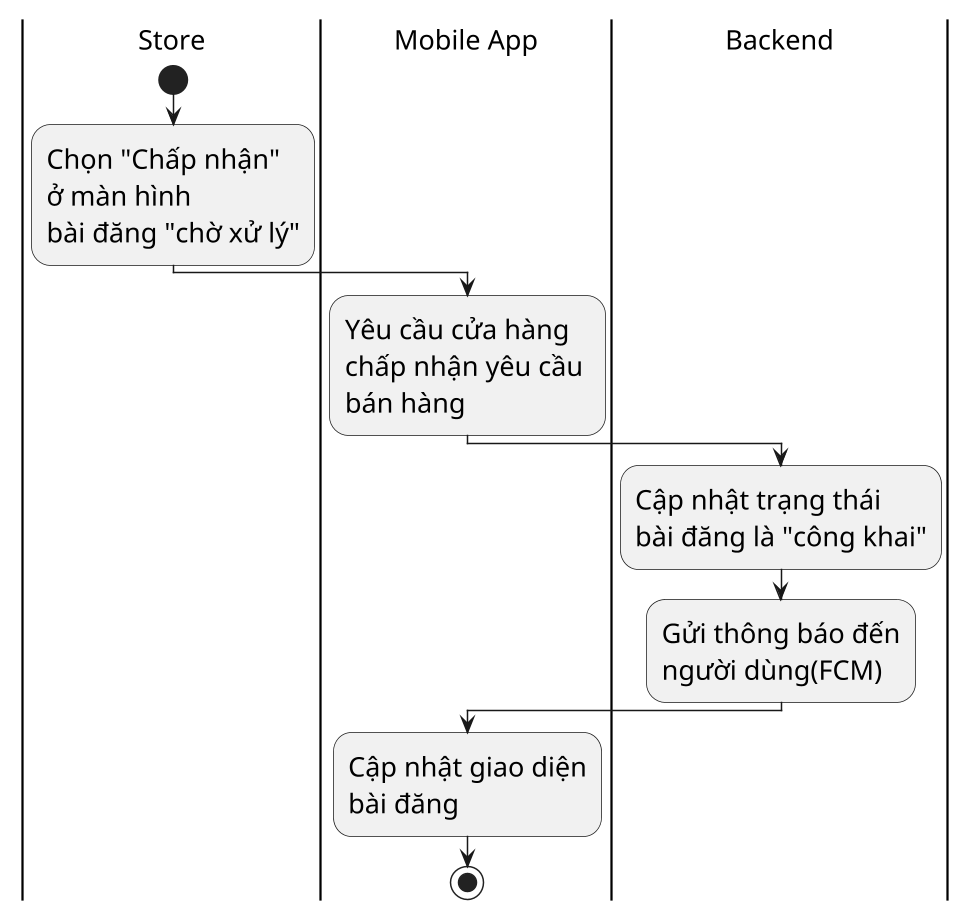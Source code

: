 @startuml
skinparam DefaultFontSize 18
scale 1.5

|Store|
start
:Chọn "Chấp nhận"\nở màn hình \nbài đăng "chờ xử lý";

|Mobile App|
:Yêu cầu cửa hàng\nchấp nhận yêu cầu \nbán hàng;
|Backend|
:Cập nhật trạng thái\nbài đăng là "công khai";
:Gửi thông báo đến\nngười dùng(FCM);
|Mobile App|
:Cập nhật giao diện\nbài đăng;
stop
@enduml
